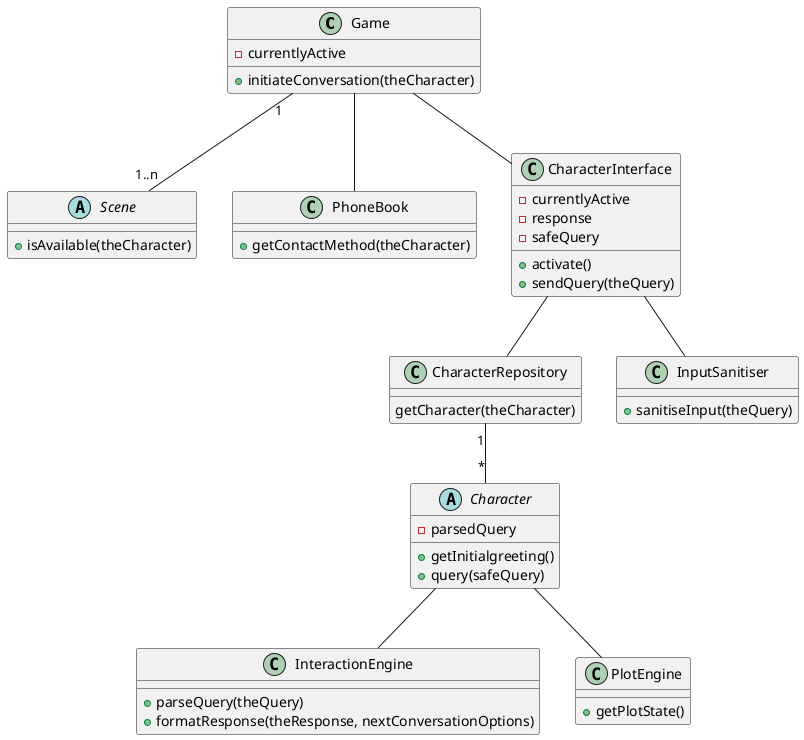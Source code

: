 @startuml
class Game {
    -currentlyActive
    +initiateConversation(theCharacter)
}
abstract class Scene {
    +isAvailable(theCharacter)
}

class PhoneBook{
    +getContactMethod(theCharacter)
}

abstract class Character {
    -parsedQuery
    +getInitialgreeting()
    +query(safeQuery)
}
class CharacterInterface {
    -currentlyActive
    -response
    -safeQuery
    +activate()
    +sendQuery(theQuery)
}
class CharacterRepository {
    getCharacter(theCharacter)
}
class InputSanitiser {
    +sanitiseInput(theQuery)
}
class InteractionEngine {
    +parseQuery(theQuery)
    +formatResponse(theResponse, nextConversationOptions)
}
class PlotEngine {
    +getPlotState()
}


Game "1" -- "1..n" Scene
Game -- PhoneBook
Game -- CharacterInterface
CharacterInterface -- CharacterRepository
CharacterRepository "1" -- "*" Character
CharacterInterface -- InputSanitiser
Character -- InteractionEngine
Character -- PlotEngine




@enduml